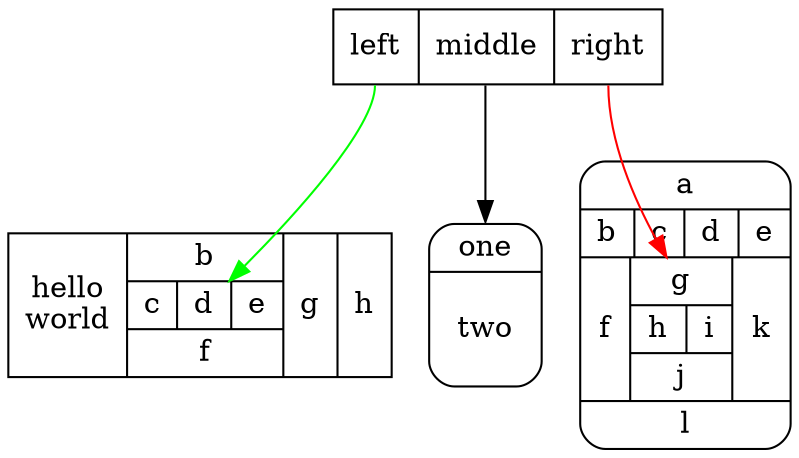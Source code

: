 digraph structs {
	node[shape=record]
	struct1 [label="<f0> left|<f1> middle|<f2> right"];
	struct2 [label="{<f0> one|<f1> \ntwo\n\n}" shape=Mrecord];
	struct3 [label="hello\nworld |{ b |{c|<f1> d|e}| f}| g | h"];
	struct4 [label="{a|{b|c|d|e}|{f|{<f0>g|{h|i}|j}|k}|l}" shape=Mrecord];
	struct1:f1 -> struct2:f0;
	struct1:f0 -> struct3:f1 [color=green];
	struct1:f2 -> struct4:f0 [color=red];
}